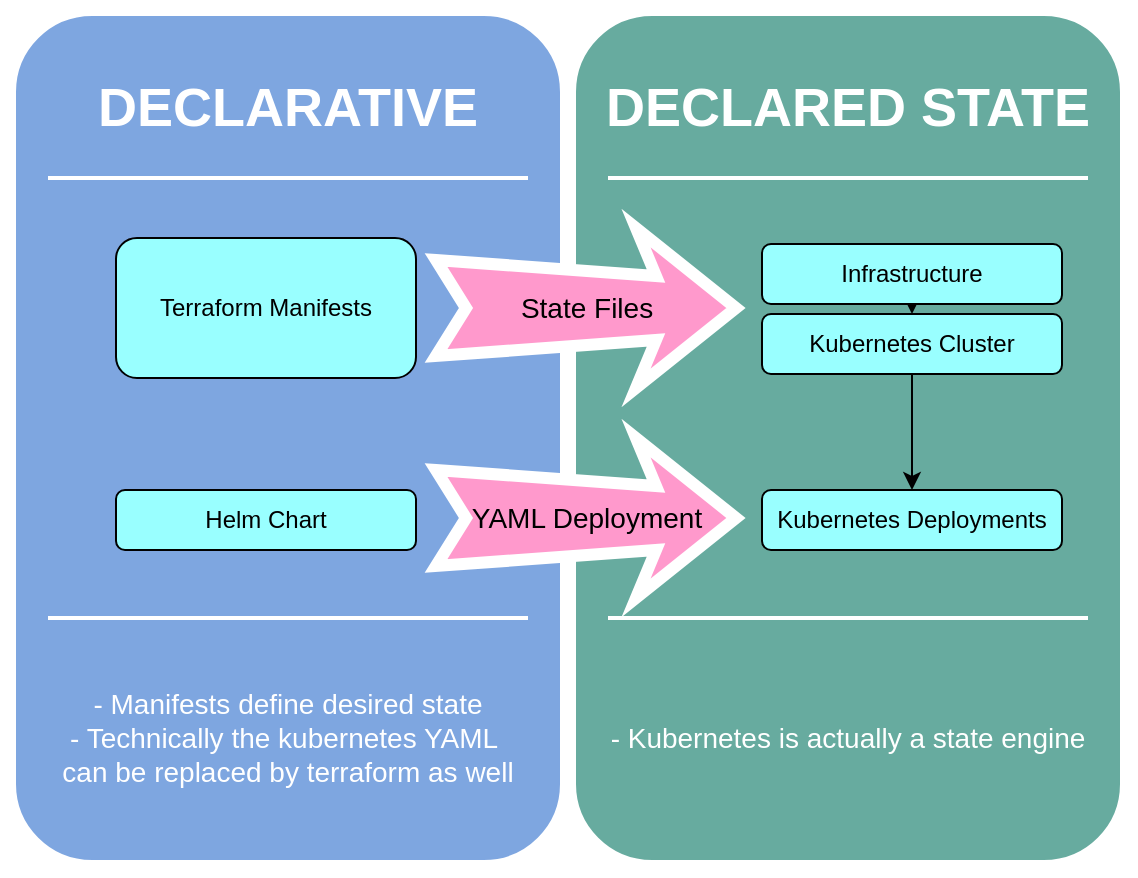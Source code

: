 <mxfile version="13.3.9" type="device"><diagram name="Page-1" id="12e1b939-464a-85fe-373e-61e167be1490"><mxGraphModel dx="1102" dy="852" grid="1" gridSize="10" guides="1" tooltips="1" connect="1" arrows="1" fold="1" page="1" pageScale="1.5" pageWidth="1169" pageHeight="826" background="#ffffff" math="0" shadow="0"><root><mxCell id="0"/><mxCell id="1" parent="0"/><mxCell id="60da8b9f42644d3a-2" value="" style="whiteSpace=wrap;html=1;rounded=1;shadow=0;strokeWidth=8;fontSize=20;align=center;strokeColor=#FFFFFF;fillColor=#7EA6E0;" parent="1" vertex="1"><mxGeometry x="316" y="405" width="280" height="430" as="geometry"/></mxCell><mxCell id="60da8b9f42644d3a-3" value="DECLARATIVE" style="text;html=1;strokeColor=none;fillColor=none;align=center;verticalAlign=middle;whiteSpace=wrap;rounded=0;shadow=0;fontSize=27;fontColor=#FFFFFF;fontStyle=1" parent="1" vertex="1"><mxGeometry x="316" y="425" width="280" height="60" as="geometry"/></mxCell><mxCell id="60da8b9f42644d3a-4" value="- Manifests define desired state&lt;br&gt;- Technically the kubernetes YAML&amp;nbsp;&lt;br&gt;can be replaced by terraform as well" style="text;html=1;strokeColor=none;fillColor=none;align=center;verticalAlign=middle;whiteSpace=wrap;rounded=0;shadow=0;fontSize=14;fontColor=#FFFFFF;" parent="1" vertex="1"><mxGeometry x="316" y="725" width="280" height="90" as="geometry"/></mxCell><mxCell id="60da8b9f42644d3a-6" value="" style="line;strokeWidth=2;html=1;rounded=0;shadow=0;fontSize=27;align=center;fillColor=none;strokeColor=#FFFFFF;" parent="1" vertex="1"><mxGeometry x="336" y="485" width="240" height="10" as="geometry"/></mxCell><mxCell id="60da8b9f42644d3a-7" value="" style="line;strokeWidth=2;html=1;rounded=0;shadow=0;fontSize=27;align=center;fillColor=none;strokeColor=#FFFFFF;" parent="1" vertex="1"><mxGeometry x="336" y="705" width="240" height="10" as="geometry"/></mxCell><mxCell id="60da8b9f42644d3a-17" value="" style="whiteSpace=wrap;html=1;rounded=1;shadow=0;strokeWidth=8;fontSize=20;align=center;strokeColor=#FFFFFF;fillColor=#67AB9F;" parent="1" vertex="1"><mxGeometry x="596" y="405" width="280" height="430" as="geometry"/></mxCell><mxCell id="60da8b9f42644d3a-18" value="DECLARED STATE" style="text;html=1;strokeColor=none;fillColor=none;align=center;verticalAlign=middle;whiteSpace=wrap;rounded=0;shadow=0;fontSize=27;fontColor=#FFFFFF;fontStyle=1" parent="1" vertex="1"><mxGeometry x="596" y="425" width="280" height="60" as="geometry"/></mxCell><mxCell id="60da8b9f42644d3a-19" value="- Kubernetes is actually a state engine&lt;br&gt;" style="text;html=1;strokeColor=none;fillColor=none;align=center;verticalAlign=middle;whiteSpace=wrap;rounded=0;shadow=0;fontSize=14;fontColor=#FFFFFF;" parent="1" vertex="1"><mxGeometry x="596" y="725" width="280" height="90" as="geometry"/></mxCell><mxCell id="60da8b9f42644d3a-20" value="" style="line;strokeWidth=2;html=1;rounded=0;shadow=0;fontSize=27;align=center;fillColor=none;strokeColor=#FFFFFF;" parent="1" vertex="1"><mxGeometry x="616" y="485" width="240" height="10" as="geometry"/></mxCell><mxCell id="60da8b9f42644d3a-21" value="" style="line;strokeWidth=2;html=1;rounded=0;shadow=0;fontSize=27;align=center;fillColor=none;strokeColor=#FFFFFF;" parent="1" vertex="1"><mxGeometry x="616" y="705" width="240" height="10" as="geometry"/></mxCell><mxCell id="60da8b9f42644d3a-9" value="&lt;span&gt;&lt;font color=&quot;#000000&quot;&gt;State Files&lt;/font&gt;&lt;/span&gt;" style="html=1;shadow=0;align=center;verticalAlign=middle;shape=mxgraph.arrows2.stylisedArrow;dy=0.6;dx=40;notch=15;feather=0.4;rounded=0;strokeWidth=6;fontSize=14;strokeColor=#FFFFFF;fontColor=#FFFFFF;fillColor=#FF99CC;" parent="1" vertex="1"><mxGeometry x="530" y="515" width="150" height="80" as="geometry"/></mxCell><mxCell id="ufEaAUU3OdP4tY2yotTK-5" style="edgeStyle=orthogonalEdgeStyle;rounded=0;orthogonalLoop=1;jettySize=auto;html=1;exitX=0.5;exitY=1;exitDx=0;exitDy=0;entryX=0.5;entryY=0;entryDx=0;entryDy=0;" parent="1" source="ufEaAUU3OdP4tY2yotTK-1" target="ufEaAUU3OdP4tY2yotTK-2" edge="1"><mxGeometry relative="1" as="geometry"/></mxCell><mxCell id="ufEaAUU3OdP4tY2yotTK-1" value="Infrastructure" style="rounded=1;whiteSpace=wrap;html=1;fillColor=#99FFFF;" parent="1" vertex="1"><mxGeometry x="693" y="523" width="150" height="30" as="geometry"/></mxCell><mxCell id="ufEaAUU3OdP4tY2yotTK-6" style="edgeStyle=orthogonalEdgeStyle;rounded=0;orthogonalLoop=1;jettySize=auto;html=1;exitX=0.5;exitY=1;exitDx=0;exitDy=0;entryX=0.5;entryY=0;entryDx=0;entryDy=0;" parent="1" source="ufEaAUU3OdP4tY2yotTK-2" target="ufEaAUU3OdP4tY2yotTK-3" edge="1"><mxGeometry relative="1" as="geometry"/></mxCell><mxCell id="ufEaAUU3OdP4tY2yotTK-2" value="Kubernetes Cluster" style="rounded=1;whiteSpace=wrap;html=1;fillColor=#99FFFF;" parent="1" vertex="1"><mxGeometry x="693" y="558" width="150" height="30" as="geometry"/></mxCell><mxCell id="ufEaAUU3OdP4tY2yotTK-3" value="Kubernetes Deployments" style="rounded=1;whiteSpace=wrap;html=1;fillColor=#99FFFF;" parent="1" vertex="1"><mxGeometry x="693" y="646" width="150" height="30" as="geometry"/></mxCell><mxCell id="ufEaAUU3OdP4tY2yotTK-7" value="Terraform Manifests" style="rounded=1;whiteSpace=wrap;html=1;fillColor=#99FFFF;" parent="1" vertex="1"><mxGeometry x="370" y="520" width="150" height="70" as="geometry"/></mxCell><mxCell id="ufEaAUU3OdP4tY2yotTK-8" value="Helm Chart" style="rounded=1;whiteSpace=wrap;html=1;fillColor=#99FFFF;" parent="1" vertex="1"><mxGeometry x="370" y="646" width="150" height="30" as="geometry"/></mxCell><mxCell id="ufEaAUU3OdP4tY2yotTK-12" value="&lt;font color=&quot;#000000&quot;&gt;YAML Deployment&lt;/font&gt;" style="html=1;shadow=0;align=center;verticalAlign=middle;shape=mxgraph.arrows2.stylisedArrow;dy=0.6;dx=40;notch=15;feather=0.4;rounded=0;strokeWidth=6;fontSize=14;strokeColor=#FFFFFF;fontColor=#FFFFFF;fillColor=#FF99CC;" parent="1" vertex="1"><mxGeometry x="530" y="620" width="150" height="80" as="geometry"/></mxCell></root></mxGraphModel></diagram></mxfile>